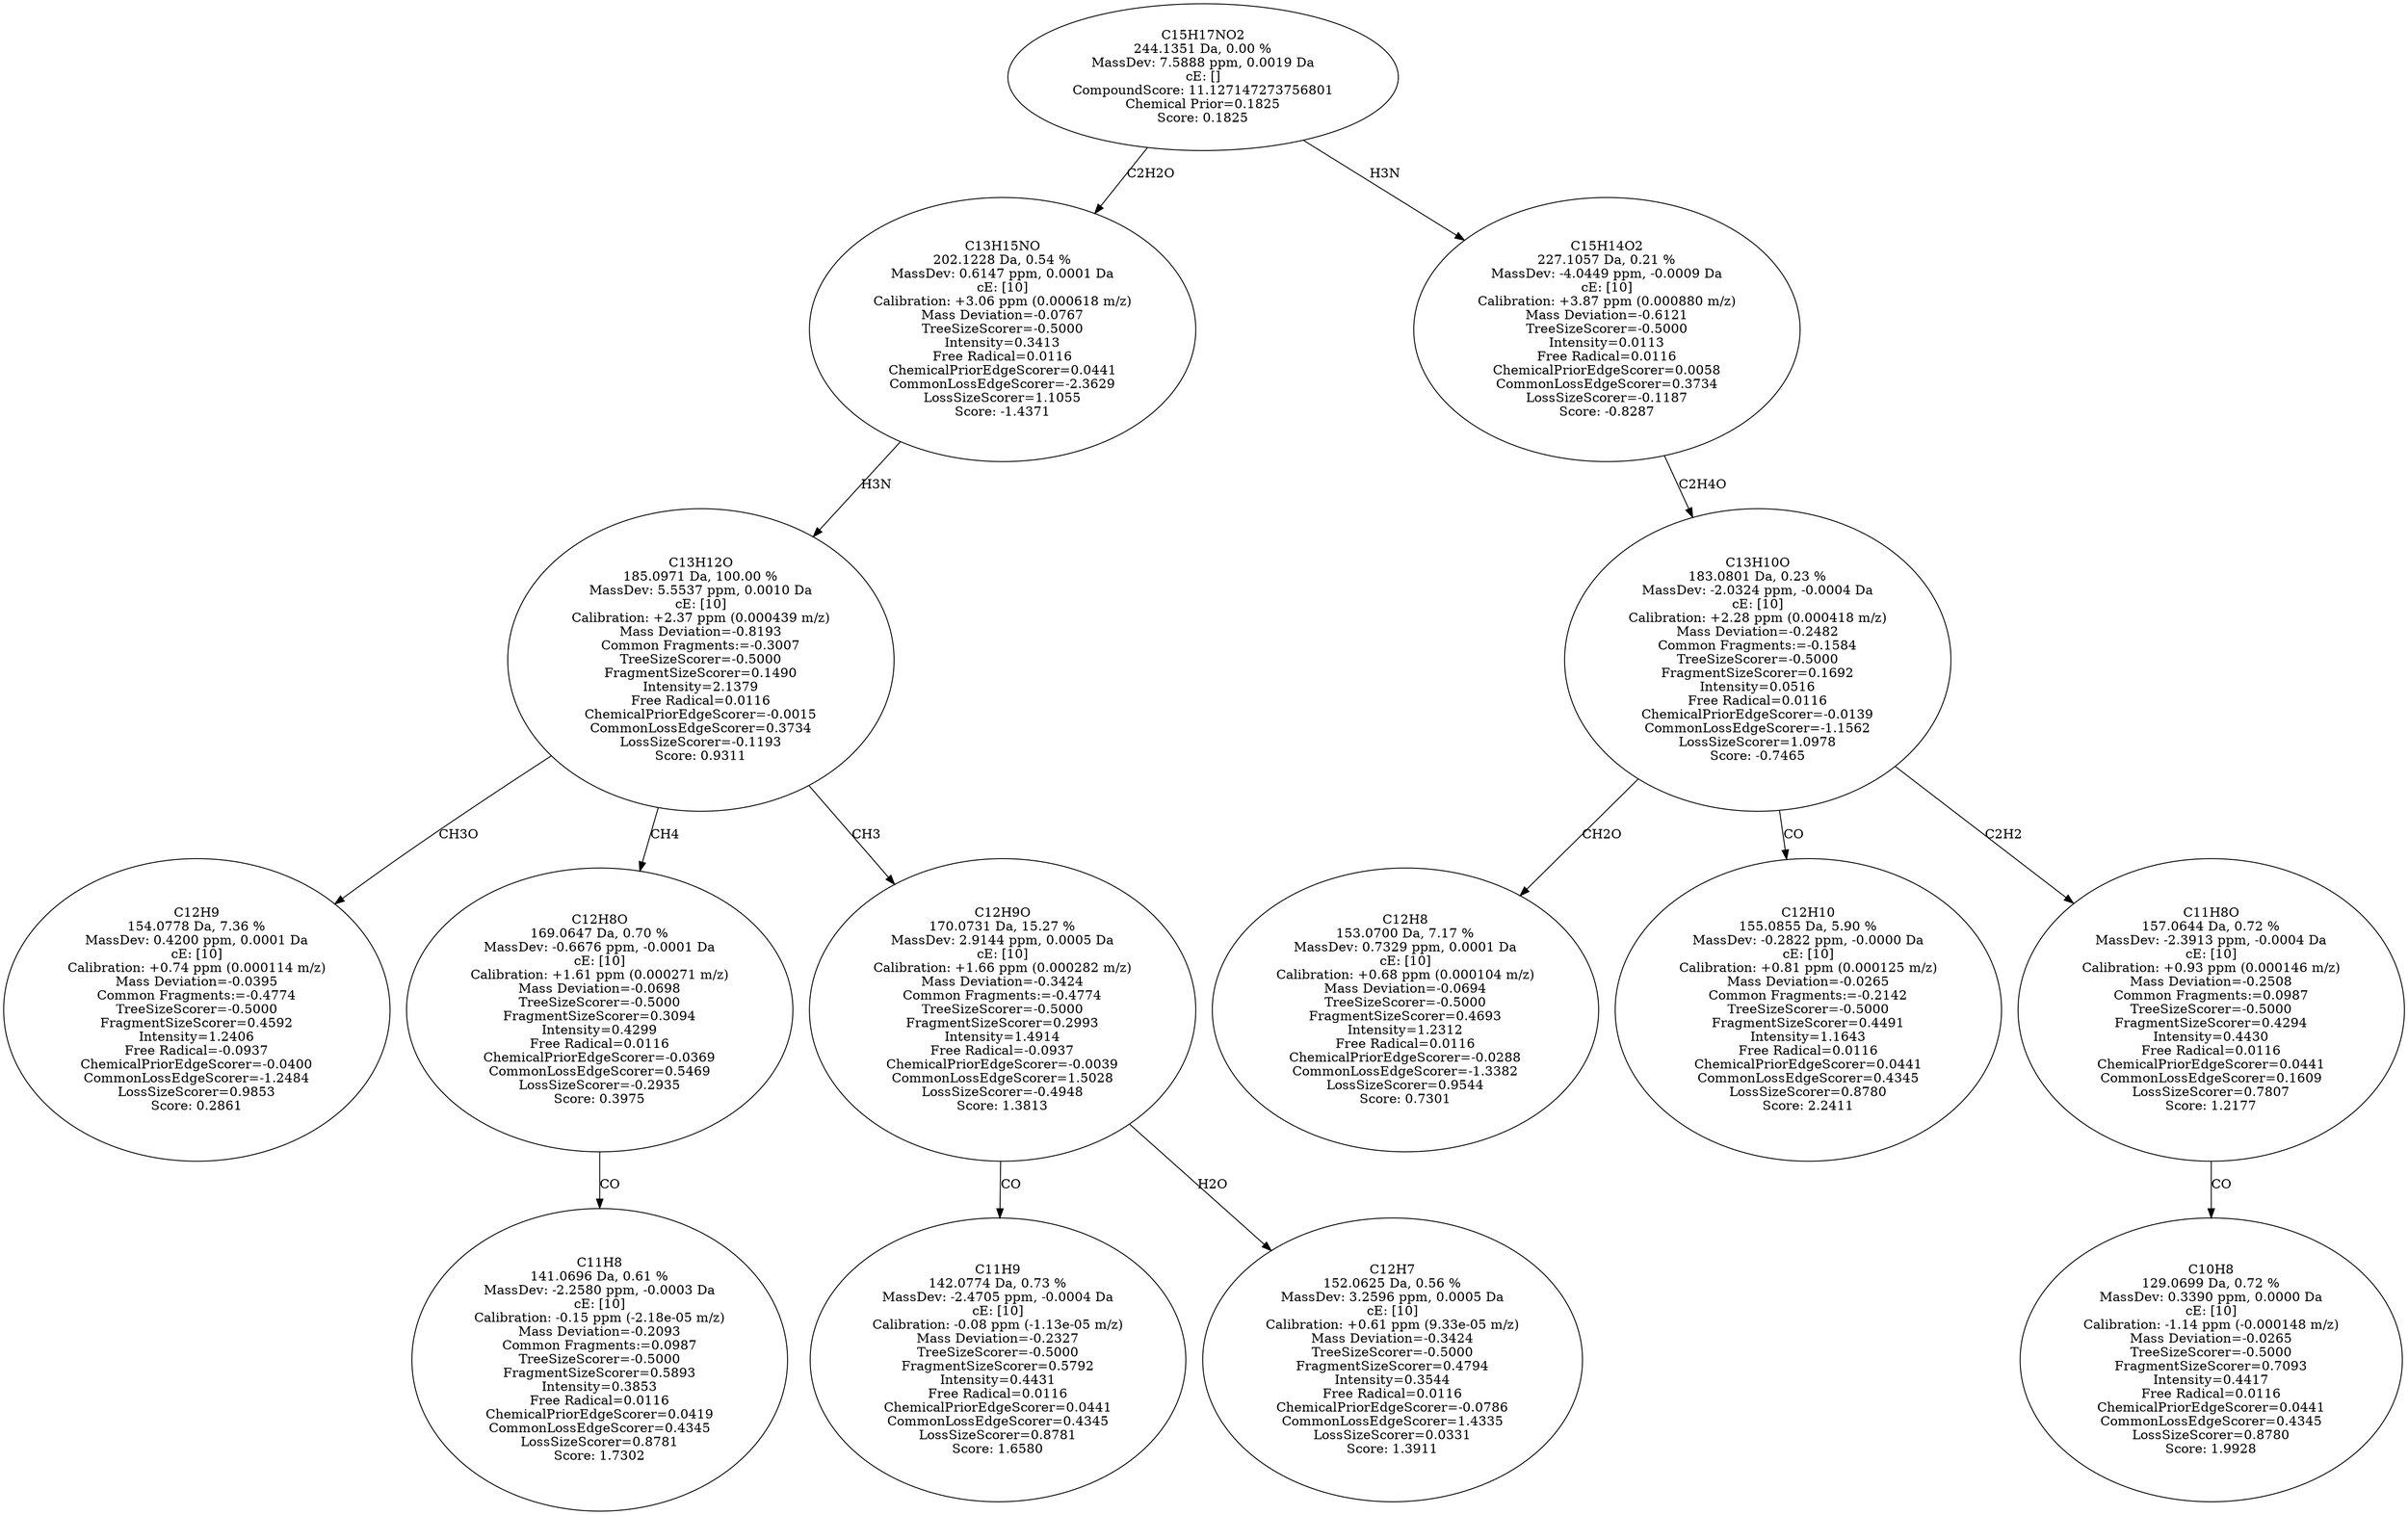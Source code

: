 strict digraph {
v1 [label="C12H9\n154.0778 Da, 7.36 %\nMassDev: 0.4200 ppm, 0.0001 Da\ncE: [10]\nCalibration: +0.74 ppm (0.000114 m/z)\nMass Deviation=-0.0395\nCommon Fragments:=-0.4774\nTreeSizeScorer=-0.5000\nFragmentSizeScorer=0.4592\nIntensity=1.2406\nFree Radical=-0.0937\nChemicalPriorEdgeScorer=-0.0400\nCommonLossEdgeScorer=-1.2484\nLossSizeScorer=0.9853\nScore: 0.2861"];
v2 [label="C11H8\n141.0696 Da, 0.61 %\nMassDev: -2.2580 ppm, -0.0003 Da\ncE: [10]\nCalibration: -0.15 ppm (-2.18e-05 m/z)\nMass Deviation=-0.2093\nCommon Fragments:=0.0987\nTreeSizeScorer=-0.5000\nFragmentSizeScorer=0.5893\nIntensity=0.3853\nFree Radical=0.0116\nChemicalPriorEdgeScorer=0.0419\nCommonLossEdgeScorer=0.4345\nLossSizeScorer=0.8781\nScore: 1.7302"];
v3 [label="C12H8O\n169.0647 Da, 0.70 %\nMassDev: -0.6676 ppm, -0.0001 Da\ncE: [10]\nCalibration: +1.61 ppm (0.000271 m/z)\nMass Deviation=-0.0698\nTreeSizeScorer=-0.5000\nFragmentSizeScorer=0.3094\nIntensity=0.4299\nFree Radical=0.0116\nChemicalPriorEdgeScorer=-0.0369\nCommonLossEdgeScorer=0.5469\nLossSizeScorer=-0.2935\nScore: 0.3975"];
v4 [label="C11H9\n142.0774 Da, 0.73 %\nMassDev: -2.4705 ppm, -0.0004 Da\ncE: [10]\nCalibration: -0.08 ppm (-1.13e-05 m/z)\nMass Deviation=-0.2327\nTreeSizeScorer=-0.5000\nFragmentSizeScorer=0.5792\nIntensity=0.4431\nFree Radical=0.0116\nChemicalPriorEdgeScorer=0.0441\nCommonLossEdgeScorer=0.4345\nLossSizeScorer=0.8781\nScore: 1.6580"];
v5 [label="C12H7\n152.0625 Da, 0.56 %\nMassDev: 3.2596 ppm, 0.0005 Da\ncE: [10]\nCalibration: +0.61 ppm (9.33e-05 m/z)\nMass Deviation=-0.3424\nTreeSizeScorer=-0.5000\nFragmentSizeScorer=0.4794\nIntensity=0.3544\nFree Radical=0.0116\nChemicalPriorEdgeScorer=-0.0786\nCommonLossEdgeScorer=1.4335\nLossSizeScorer=0.0331\nScore: 1.3911"];
v6 [label="C12H9O\n170.0731 Da, 15.27 %\nMassDev: 2.9144 ppm, 0.0005 Da\ncE: [10]\nCalibration: +1.66 ppm (0.000282 m/z)\nMass Deviation=-0.3424\nCommon Fragments:=-0.4774\nTreeSizeScorer=-0.5000\nFragmentSizeScorer=0.2993\nIntensity=1.4914\nFree Radical=-0.0937\nChemicalPriorEdgeScorer=-0.0039\nCommonLossEdgeScorer=1.5028\nLossSizeScorer=-0.4948\nScore: 1.3813"];
v7 [label="C13H12O\n185.0971 Da, 100.00 %\nMassDev: 5.5537 ppm, 0.0010 Da\ncE: [10]\nCalibration: +2.37 ppm (0.000439 m/z)\nMass Deviation=-0.8193\nCommon Fragments:=-0.3007\nTreeSizeScorer=-0.5000\nFragmentSizeScorer=0.1490\nIntensity=2.1379\nFree Radical=0.0116\nChemicalPriorEdgeScorer=-0.0015\nCommonLossEdgeScorer=0.3734\nLossSizeScorer=-0.1193\nScore: 0.9311"];
v8 [label="C13H15NO\n202.1228 Da, 0.54 %\nMassDev: 0.6147 ppm, 0.0001 Da\ncE: [10]\nCalibration: +3.06 ppm (0.000618 m/z)\nMass Deviation=-0.0767\nTreeSizeScorer=-0.5000\nIntensity=0.3413\nFree Radical=0.0116\nChemicalPriorEdgeScorer=0.0441\nCommonLossEdgeScorer=-2.3629\nLossSizeScorer=1.1055\nScore: -1.4371"];
v9 [label="C12H8\n153.0700 Da, 7.17 %\nMassDev: 0.7329 ppm, 0.0001 Da\ncE: [10]\nCalibration: +0.68 ppm (0.000104 m/z)\nMass Deviation=-0.0694\nTreeSizeScorer=-0.5000\nFragmentSizeScorer=0.4693\nIntensity=1.2312\nFree Radical=0.0116\nChemicalPriorEdgeScorer=-0.0288\nCommonLossEdgeScorer=-1.3382\nLossSizeScorer=0.9544\nScore: 0.7301"];
v10 [label="C12H10\n155.0855 Da, 5.90 %\nMassDev: -0.2822 ppm, -0.0000 Da\ncE: [10]\nCalibration: +0.81 ppm (0.000125 m/z)\nMass Deviation=-0.0265\nCommon Fragments:=-0.2142\nTreeSizeScorer=-0.5000\nFragmentSizeScorer=0.4491\nIntensity=1.1643\nFree Radical=0.0116\nChemicalPriorEdgeScorer=0.0441\nCommonLossEdgeScorer=0.4345\nLossSizeScorer=0.8780\nScore: 2.2411"];
v11 [label="C10H8\n129.0699 Da, 0.72 %\nMassDev: 0.3390 ppm, 0.0000 Da\ncE: [10]\nCalibration: -1.14 ppm (-0.000148 m/z)\nMass Deviation=-0.0265\nTreeSizeScorer=-0.5000\nFragmentSizeScorer=0.7093\nIntensity=0.4417\nFree Radical=0.0116\nChemicalPriorEdgeScorer=0.0441\nCommonLossEdgeScorer=0.4345\nLossSizeScorer=0.8780\nScore: 1.9928"];
v12 [label="C11H8O\n157.0644 Da, 0.72 %\nMassDev: -2.3913 ppm, -0.0004 Da\ncE: [10]\nCalibration: +0.93 ppm (0.000146 m/z)\nMass Deviation=-0.2508\nCommon Fragments:=0.0987\nTreeSizeScorer=-0.5000\nFragmentSizeScorer=0.4294\nIntensity=0.4430\nFree Radical=0.0116\nChemicalPriorEdgeScorer=0.0441\nCommonLossEdgeScorer=0.1609\nLossSizeScorer=0.7807\nScore: 1.2177"];
v13 [label="C13H10O\n183.0801 Da, 0.23 %\nMassDev: -2.0324 ppm, -0.0004 Da\ncE: [10]\nCalibration: +2.28 ppm (0.000418 m/z)\nMass Deviation=-0.2482\nCommon Fragments:=-0.1584\nTreeSizeScorer=-0.5000\nFragmentSizeScorer=0.1692\nIntensity=0.0516\nFree Radical=0.0116\nChemicalPriorEdgeScorer=-0.0139\nCommonLossEdgeScorer=-1.1562\nLossSizeScorer=1.0978\nScore: -0.7465"];
v14 [label="C15H14O2\n227.1057 Da, 0.21 %\nMassDev: -4.0449 ppm, -0.0009 Da\ncE: [10]\nCalibration: +3.87 ppm (0.000880 m/z)\nMass Deviation=-0.6121\nTreeSizeScorer=-0.5000\nIntensity=0.0113\nFree Radical=0.0116\nChemicalPriorEdgeScorer=0.0058\nCommonLossEdgeScorer=0.3734\nLossSizeScorer=-0.1187\nScore: -0.8287"];
v15 [label="C15H17NO2\n244.1351 Da, 0.00 %\nMassDev: 7.5888 ppm, 0.0019 Da\ncE: []\nCompoundScore: 11.127147273756801\nChemical Prior=0.1825\nScore: 0.1825"];
v7 -> v1 [label="CH3O"];
v3 -> v2 [label="CO"];
v7 -> v3 [label="CH4"];
v6 -> v4 [label="CO"];
v6 -> v5 [label="H2O"];
v7 -> v6 [label="CH3"];
v8 -> v7 [label="H3N"];
v15 -> v8 [label="C2H2O"];
v13 -> v9 [label="CH2O"];
v13 -> v10 [label="CO"];
v12 -> v11 [label="CO"];
v13 -> v12 [label="C2H2"];
v14 -> v13 [label="C2H4O"];
v15 -> v14 [label="H3N"];
}